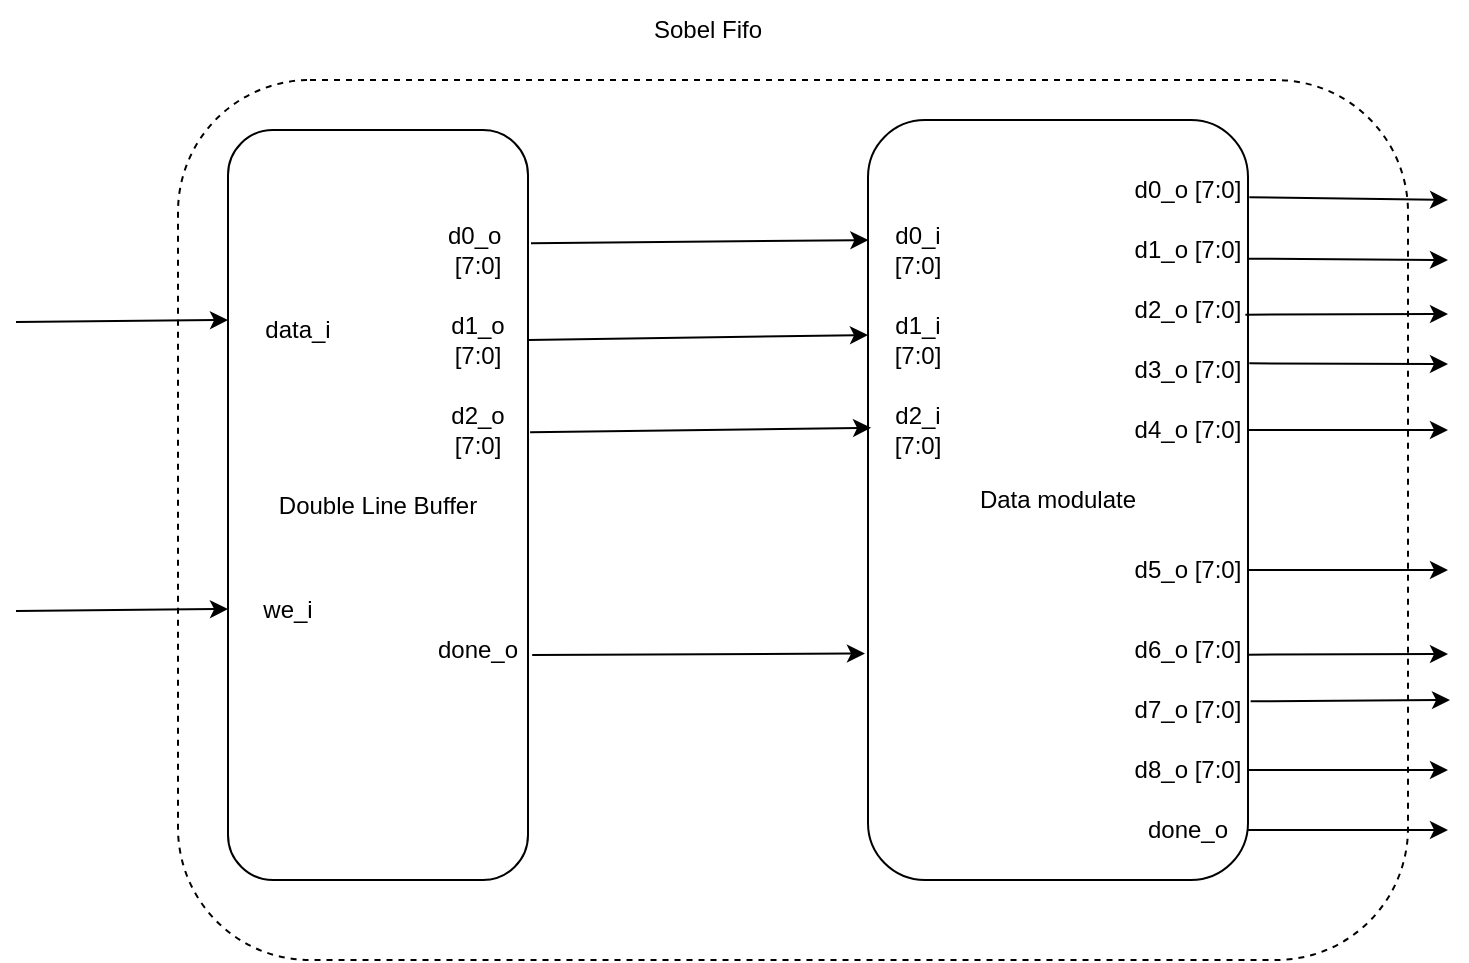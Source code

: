 <mxfile version="24.8.6">
  <diagram name="Page-1" id="_qvAzBRhQf29FkUdEgEJ">
    <mxGraphModel dx="1434" dy="746" grid="1" gridSize="10" guides="1" tooltips="1" connect="1" arrows="1" fold="1" page="1" pageScale="1" pageWidth="850" pageHeight="1100" math="0" shadow="0">
      <root>
        <mxCell id="0" />
        <mxCell id="1" parent="0" />
        <mxCell id="3R9f7w64Ft97-pPocAw1-1" value="" style="rounded=1;whiteSpace=wrap;html=1;dashed=1;" vertex="1" parent="1">
          <mxGeometry x="185" y="450" width="615" height="440" as="geometry" />
        </mxCell>
        <mxCell id="3R9f7w64Ft97-pPocAw1-2" value="Sobel Fifo" style="text;html=1;align=center;verticalAlign=middle;whiteSpace=wrap;rounded=0;" vertex="1" parent="1">
          <mxGeometry x="420" y="410" width="60" height="30" as="geometry" />
        </mxCell>
        <mxCell id="3R9f7w64Ft97-pPocAw1-3" value="Double Line Buffer" style="rounded=1;whiteSpace=wrap;html=1;" vertex="1" parent="1">
          <mxGeometry x="210" y="475" width="150" height="375" as="geometry" />
        </mxCell>
        <mxCell id="3R9f7w64Ft97-pPocAw1-4" value="Data modulate" style="rounded=1;whiteSpace=wrap;html=1;" vertex="1" parent="1">
          <mxGeometry x="530" y="470" width="190" height="380" as="geometry" />
        </mxCell>
        <mxCell id="3R9f7w64Ft97-pPocAw1-8" value="" style="endArrow=classic;html=1;rounded=0;entryX=0.001;entryY=0.204;entryDx=0;entryDy=0;entryPerimeter=0;" edge="1" parent="1">
          <mxGeometry width="50" height="50" relative="1" as="geometry">
            <mxPoint x="104" y="571" as="sourcePoint" />
            <mxPoint x="210" y="570" as="targetPoint" />
          </mxGeometry>
        </mxCell>
        <mxCell id="3R9f7w64Ft97-pPocAw1-9" value="" style="endArrow=classic;html=1;rounded=0;entryX=0.001;entryY=0.204;entryDx=0;entryDy=0;entryPerimeter=0;" edge="1" parent="1">
          <mxGeometry width="50" height="50" relative="1" as="geometry">
            <mxPoint x="104" y="715.5" as="sourcePoint" />
            <mxPoint x="210" y="714.5" as="targetPoint" />
          </mxGeometry>
        </mxCell>
        <mxCell id="3R9f7w64Ft97-pPocAw1-12" value="data_i" style="text;html=1;align=center;verticalAlign=middle;whiteSpace=wrap;rounded=0;" vertex="1" parent="1">
          <mxGeometry x="220" y="560" width="50" height="30" as="geometry" />
        </mxCell>
        <mxCell id="3R9f7w64Ft97-pPocAw1-13" value="we_i" style="text;html=1;align=center;verticalAlign=middle;whiteSpace=wrap;rounded=0;" vertex="1" parent="1">
          <mxGeometry x="210" y="700" width="60" height="30" as="geometry" />
        </mxCell>
        <mxCell id="3R9f7w64Ft97-pPocAw1-15" value="" style="endArrow=classic;html=1;rounded=0;exitX=1.002;exitY=0.645;exitDx=0;exitDy=0;exitPerimeter=0;" edge="1" parent="1" source="3R9f7w64Ft97-pPocAw1-27">
          <mxGeometry width="50" height="50" relative="1" as="geometry">
            <mxPoint x="715" y="521" as="sourcePoint" />
            <mxPoint x="820" y="540" as="targetPoint" />
          </mxGeometry>
        </mxCell>
        <mxCell id="3R9f7w64Ft97-pPocAw1-16" value="" style="endArrow=classic;html=1;rounded=0;exitX=0.978;exitY=0.578;exitDx=0;exitDy=0;exitPerimeter=0;" edge="1" parent="1" source="3R9f7w64Ft97-pPocAw1-28">
          <mxGeometry width="50" height="50" relative="1" as="geometry">
            <mxPoint x="715" y="561" as="sourcePoint" />
            <mxPoint x="820" y="567" as="targetPoint" />
          </mxGeometry>
        </mxCell>
        <mxCell id="3R9f7w64Ft97-pPocAw1-17" value="" style="endArrow=classic;html=1;rounded=0;exitX=1.011;exitY=0.389;exitDx=0;exitDy=0;exitPerimeter=0;" edge="1" parent="1" source="3R9f7w64Ft97-pPocAw1-29">
          <mxGeometry width="50" height="50" relative="1" as="geometry">
            <mxPoint x="715" y="601" as="sourcePoint" />
            <mxPoint x="820" y="592" as="targetPoint" />
          </mxGeometry>
        </mxCell>
        <mxCell id="3R9f7w64Ft97-pPocAw1-18" value="" style="endArrow=classic;html=1;rounded=0;exitX=1;exitY=0.5;exitDx=0;exitDy=0;" edge="1" parent="1" source="3R9f7w64Ft97-pPocAw1-30">
          <mxGeometry width="50" height="50" relative="1" as="geometry">
            <mxPoint x="715" y="641" as="sourcePoint" />
            <mxPoint x="820" y="625" as="targetPoint" />
          </mxGeometry>
        </mxCell>
        <mxCell id="3R9f7w64Ft97-pPocAw1-19" value="" style="endArrow=classic;html=1;rounded=0;exitX=1;exitY=0.5;exitDx=0;exitDy=0;" edge="1" parent="1" source="3R9f7w64Ft97-pPocAw1-32">
          <mxGeometry width="50" height="50" relative="1" as="geometry">
            <mxPoint x="715" y="681" as="sourcePoint" />
            <mxPoint x="820" y="695" as="targetPoint" />
          </mxGeometry>
        </mxCell>
        <mxCell id="3R9f7w64Ft97-pPocAw1-20" value="" style="endArrow=classic;html=1;rounded=0;exitX=1;exitY=0.578;exitDx=0;exitDy=0;exitPerimeter=0;" edge="1" parent="1" source="3R9f7w64Ft97-pPocAw1-33">
          <mxGeometry width="50" height="50" relative="1" as="geometry">
            <mxPoint x="715" y="721" as="sourcePoint" />
            <mxPoint x="820" y="737" as="targetPoint" />
          </mxGeometry>
        </mxCell>
        <mxCell id="3R9f7w64Ft97-pPocAw1-21" value="" style="endArrow=classic;html=1;rounded=0;exitX=1.011;exitY=0.62;exitDx=0;exitDy=0;exitPerimeter=0;" edge="1" parent="1" source="3R9f7w64Ft97-pPocAw1-25">
          <mxGeometry width="50" height="50" relative="1" as="geometry">
            <mxPoint x="720" y="505.5" as="sourcePoint" />
            <mxPoint x="820" y="510" as="targetPoint" />
          </mxGeometry>
        </mxCell>
        <mxCell id="3R9f7w64Ft97-pPocAw1-22" value="" style="endArrow=classic;html=1;rounded=0;entryX=0.001;entryY=0.204;entryDx=0;entryDy=0;entryPerimeter=0;exitX=1.022;exitY=0.356;exitDx=0;exitDy=0;exitPerimeter=0;" edge="1" parent="1" source="3R9f7w64Ft97-pPocAw1-34">
          <mxGeometry width="50" height="50" relative="1" as="geometry">
            <mxPoint x="715" y="761" as="sourcePoint" />
            <mxPoint x="821" y="760" as="targetPoint" />
          </mxGeometry>
        </mxCell>
        <mxCell id="3R9f7w64Ft97-pPocAw1-23" value="" style="endArrow=classic;html=1;rounded=0;exitX=1;exitY=0.5;exitDx=0;exitDy=0;" edge="1" parent="1" source="3R9f7w64Ft97-pPocAw1-35">
          <mxGeometry width="50" height="50" relative="1" as="geometry">
            <mxPoint x="730" y="795.5" as="sourcePoint" />
            <mxPoint x="820" y="795" as="targetPoint" />
          </mxGeometry>
        </mxCell>
        <mxCell id="3R9f7w64Ft97-pPocAw1-24" value="" style="endArrow=classic;html=1;rounded=0;exitX=1;exitY=0.5;exitDx=0;exitDy=0;" edge="1" parent="1" source="3R9f7w64Ft97-pPocAw1-36">
          <mxGeometry width="50" height="50" relative="1" as="geometry">
            <mxPoint x="715" y="831" as="sourcePoint" />
            <mxPoint x="820" y="825" as="targetPoint" />
          </mxGeometry>
        </mxCell>
        <mxCell id="3R9f7w64Ft97-pPocAw1-25" value="d0_o [7:0]" style="text;html=1;align=center;verticalAlign=middle;whiteSpace=wrap;rounded=0;" vertex="1" parent="1">
          <mxGeometry x="660" y="490" width="60" height="30" as="geometry" />
        </mxCell>
        <mxCell id="3R9f7w64Ft97-pPocAw1-27" value="d1_o [7:0]" style="text;html=1;align=center;verticalAlign=middle;whiteSpace=wrap;rounded=0;" vertex="1" parent="1">
          <mxGeometry x="660" y="520" width="60" height="30" as="geometry" />
        </mxCell>
        <mxCell id="3R9f7w64Ft97-pPocAw1-28" value="d2_o [7:0]" style="text;html=1;align=center;verticalAlign=middle;whiteSpace=wrap;rounded=0;" vertex="1" parent="1">
          <mxGeometry x="660" y="550" width="60" height="30" as="geometry" />
        </mxCell>
        <mxCell id="3R9f7w64Ft97-pPocAw1-29" value="d3_o [7:0]" style="text;html=1;align=center;verticalAlign=middle;whiteSpace=wrap;rounded=0;" vertex="1" parent="1">
          <mxGeometry x="660" y="580" width="60" height="30" as="geometry" />
        </mxCell>
        <mxCell id="3R9f7w64Ft97-pPocAw1-30" value="d4_o [7:0]" style="text;html=1;align=center;verticalAlign=middle;whiteSpace=wrap;rounded=0;" vertex="1" parent="1">
          <mxGeometry x="660" y="610" width="60" height="30" as="geometry" />
        </mxCell>
        <mxCell id="3R9f7w64Ft97-pPocAw1-32" value="d5_o [7:0]" style="text;html=1;align=center;verticalAlign=middle;whiteSpace=wrap;rounded=0;" vertex="1" parent="1">
          <mxGeometry x="660" y="680" width="60" height="30" as="geometry" />
        </mxCell>
        <mxCell id="3R9f7w64Ft97-pPocAw1-33" value="d6_o [7:0]" style="text;html=1;align=center;verticalAlign=middle;whiteSpace=wrap;rounded=0;" vertex="1" parent="1">
          <mxGeometry x="660" y="720" width="60" height="30" as="geometry" />
        </mxCell>
        <mxCell id="3R9f7w64Ft97-pPocAw1-34" value="d7_o [7:0]" style="text;html=1;align=center;verticalAlign=middle;whiteSpace=wrap;rounded=0;" vertex="1" parent="1">
          <mxGeometry x="660" y="750" width="60" height="30" as="geometry" />
        </mxCell>
        <mxCell id="3R9f7w64Ft97-pPocAw1-35" value="d8_o [7:0]" style="text;html=1;align=center;verticalAlign=middle;whiteSpace=wrap;rounded=0;" vertex="1" parent="1">
          <mxGeometry x="660" y="780" width="60" height="30" as="geometry" />
        </mxCell>
        <mxCell id="3R9f7w64Ft97-pPocAw1-36" value="done_o" style="text;html=1;align=center;verticalAlign=middle;whiteSpace=wrap;rounded=0;" vertex="1" parent="1">
          <mxGeometry x="660" y="810" width="60" height="30" as="geometry" />
        </mxCell>
        <mxCell id="3R9f7w64Ft97-pPocAw1-38" value="" style="endArrow=classic;html=1;rounded=0;exitX=1.007;exitY=0.403;exitDx=0;exitDy=0;exitPerimeter=0;entryX=0.008;entryY=0.405;entryDx=0;entryDy=0;entryPerimeter=0;" edge="1" parent="1" source="3R9f7w64Ft97-pPocAw1-3" target="3R9f7w64Ft97-pPocAw1-4">
          <mxGeometry width="50" height="50" relative="1" as="geometry">
            <mxPoint x="450" y="670" as="sourcePoint" />
            <mxPoint x="500" y="620" as="targetPoint" />
          </mxGeometry>
        </mxCell>
        <mxCell id="3R9f7w64Ft97-pPocAw1-39" value="" style="endArrow=classic;html=1;rounded=0;exitX=1;exitY=0.5;exitDx=0;exitDy=0;entryX=0;entryY=0.283;entryDx=0;entryDy=0;entryPerimeter=0;" edge="1" parent="1" source="3R9f7w64Ft97-pPocAw1-46" target="3R9f7w64Ft97-pPocAw1-4">
          <mxGeometry width="50" height="50" relative="1" as="geometry">
            <mxPoint x="360" y="584.5" as="sourcePoint" />
            <mxPoint x="580" y="585.5" as="targetPoint" />
          </mxGeometry>
        </mxCell>
        <mxCell id="3R9f7w64Ft97-pPocAw1-41" value="" style="endArrow=classic;html=1;rounded=0;exitX=1.01;exitY=0.151;exitDx=0;exitDy=0;exitPerimeter=0;entryX=0.001;entryY=0.158;entryDx=0;entryDy=0;entryPerimeter=0;" edge="1" parent="1" source="3R9f7w64Ft97-pPocAw1-3" target="3R9f7w64Ft97-pPocAw1-4">
          <mxGeometry width="50" height="50" relative="1" as="geometry">
            <mxPoint x="360" y="534" as="sourcePoint" />
            <mxPoint x="580" y="535" as="targetPoint" />
          </mxGeometry>
        </mxCell>
        <mxCell id="3R9f7w64Ft97-pPocAw1-42" value="" style="endArrow=classic;html=1;rounded=0;exitX=1.014;exitY=0.7;exitDx=0;exitDy=0;exitPerimeter=0;entryX=-0.008;entryY=0.702;entryDx=0;entryDy=0;entryPerimeter=0;" edge="1" parent="1" source="3R9f7w64Ft97-pPocAw1-3" target="3R9f7w64Ft97-pPocAw1-4">
          <mxGeometry width="50" height="50" relative="1" as="geometry">
            <mxPoint x="350" y="760" as="sourcePoint" />
            <mxPoint x="570" y="761" as="targetPoint" />
          </mxGeometry>
        </mxCell>
        <mxCell id="3R9f7w64Ft97-pPocAw1-43" value="d0_o&amp;nbsp; [7:0]" style="text;html=1;align=center;verticalAlign=middle;whiteSpace=wrap;rounded=0;" vertex="1" parent="1">
          <mxGeometry x="310" y="520" width="50" height="30" as="geometry" />
        </mxCell>
        <mxCell id="3R9f7w64Ft97-pPocAw1-46" value="d1_o [7:0]" style="text;html=1;align=center;verticalAlign=middle;whiteSpace=wrap;rounded=0;" vertex="1" parent="1">
          <mxGeometry x="310" y="565" width="50" height="30" as="geometry" />
        </mxCell>
        <mxCell id="3R9f7w64Ft97-pPocAw1-47" value="d2_o [7:0]" style="text;html=1;align=center;verticalAlign=middle;whiteSpace=wrap;rounded=0;" vertex="1" parent="1">
          <mxGeometry x="310" y="610" width="50" height="30" as="geometry" />
        </mxCell>
        <mxCell id="3R9f7w64Ft97-pPocAw1-48" value="done_o" style="text;html=1;align=center;verticalAlign=middle;whiteSpace=wrap;rounded=0;" vertex="1" parent="1">
          <mxGeometry x="310" y="720" width="50" height="30" as="geometry" />
        </mxCell>
        <mxCell id="3R9f7w64Ft97-pPocAw1-51" value="d0_i [7:0]" style="text;html=1;align=center;verticalAlign=middle;whiteSpace=wrap;rounded=0;" vertex="1" parent="1">
          <mxGeometry x="530" y="520" width="50" height="30" as="geometry" />
        </mxCell>
        <mxCell id="3R9f7w64Ft97-pPocAw1-53" value="d1_i [7:0]" style="text;html=1;align=center;verticalAlign=middle;whiteSpace=wrap;rounded=0;" vertex="1" parent="1">
          <mxGeometry x="530" y="565" width="50" height="30" as="geometry" />
        </mxCell>
        <mxCell id="3R9f7w64Ft97-pPocAw1-54" value="d2_i [7:0]" style="text;html=1;align=center;verticalAlign=middle;whiteSpace=wrap;rounded=0;" vertex="1" parent="1">
          <mxGeometry x="530" y="610" width="50" height="30" as="geometry" />
        </mxCell>
      </root>
    </mxGraphModel>
  </diagram>
</mxfile>
